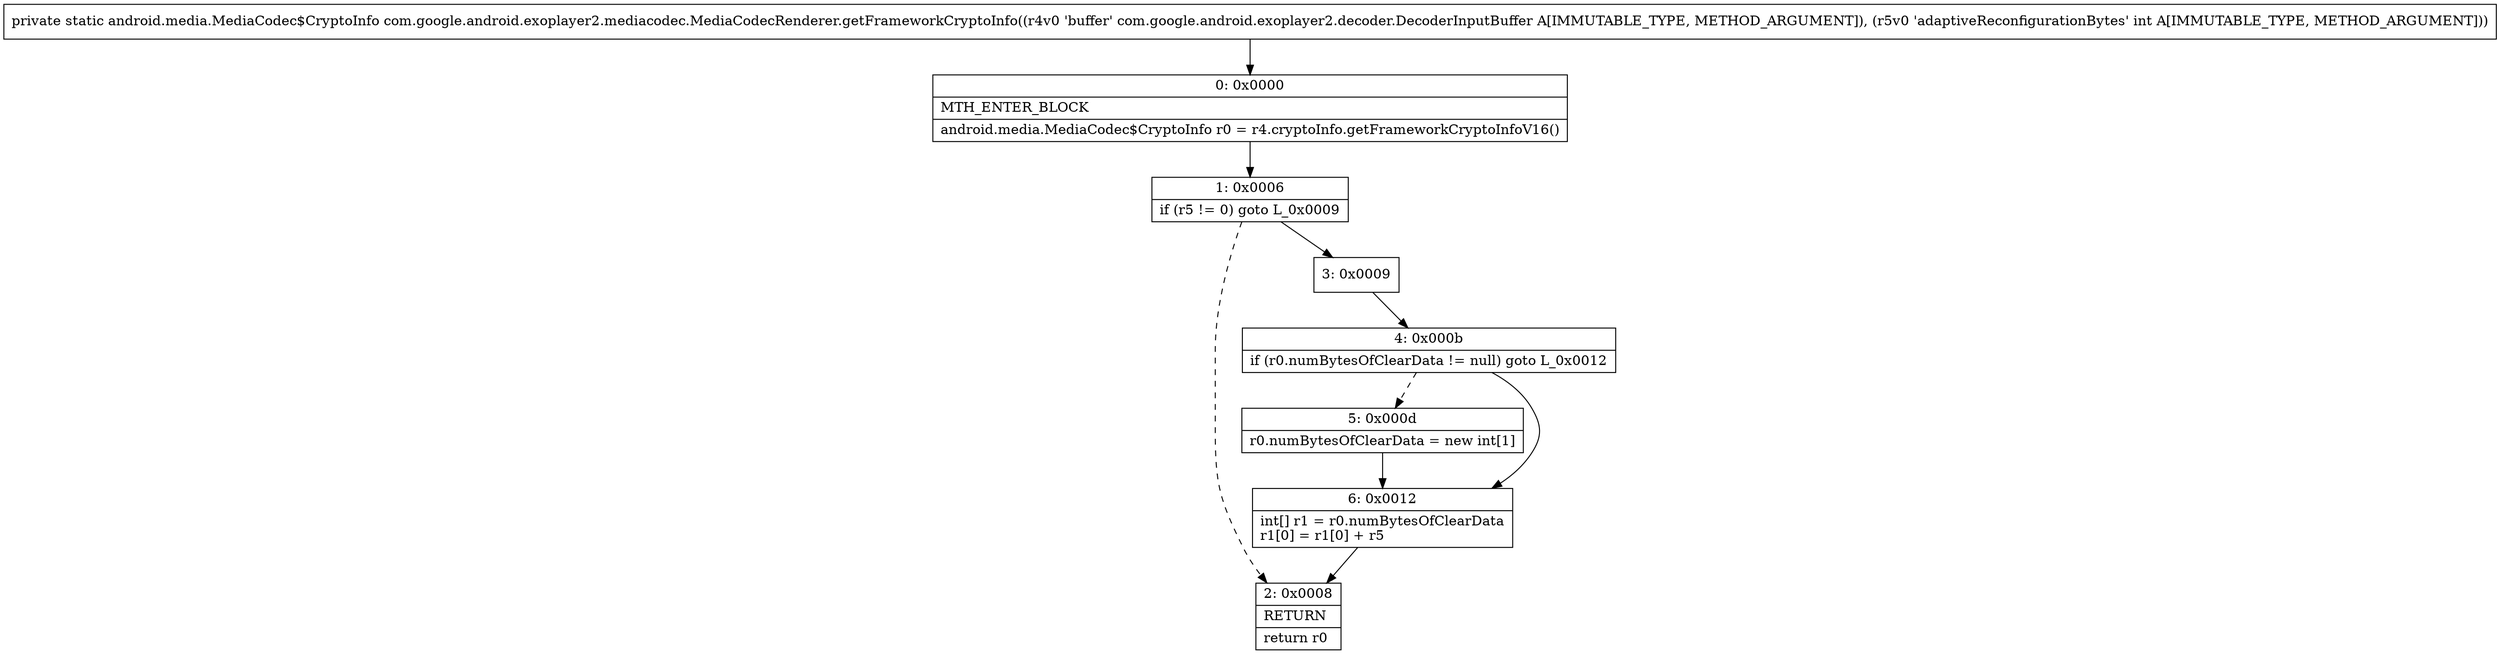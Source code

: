 digraph "CFG forcom.google.android.exoplayer2.mediacodec.MediaCodecRenderer.getFrameworkCryptoInfo(Lcom\/google\/android\/exoplayer2\/decoder\/DecoderInputBuffer;I)Landroid\/media\/MediaCodec$CryptoInfo;" {
Node_0 [shape=record,label="{0\:\ 0x0000|MTH_ENTER_BLOCK\l|android.media.MediaCodec$CryptoInfo r0 = r4.cryptoInfo.getFrameworkCryptoInfoV16()\l}"];
Node_1 [shape=record,label="{1\:\ 0x0006|if (r5 != 0) goto L_0x0009\l}"];
Node_2 [shape=record,label="{2\:\ 0x0008|RETURN\l|return r0\l}"];
Node_3 [shape=record,label="{3\:\ 0x0009}"];
Node_4 [shape=record,label="{4\:\ 0x000b|if (r0.numBytesOfClearData != null) goto L_0x0012\l}"];
Node_5 [shape=record,label="{5\:\ 0x000d|r0.numBytesOfClearData = new int[1]\l}"];
Node_6 [shape=record,label="{6\:\ 0x0012|int[] r1 = r0.numBytesOfClearData\lr1[0] = r1[0] + r5\l}"];
MethodNode[shape=record,label="{private static android.media.MediaCodec$CryptoInfo com.google.android.exoplayer2.mediacodec.MediaCodecRenderer.getFrameworkCryptoInfo((r4v0 'buffer' com.google.android.exoplayer2.decoder.DecoderInputBuffer A[IMMUTABLE_TYPE, METHOD_ARGUMENT]), (r5v0 'adaptiveReconfigurationBytes' int A[IMMUTABLE_TYPE, METHOD_ARGUMENT])) }"];
MethodNode -> Node_0;
Node_0 -> Node_1;
Node_1 -> Node_2[style=dashed];
Node_1 -> Node_3;
Node_3 -> Node_4;
Node_4 -> Node_5[style=dashed];
Node_4 -> Node_6;
Node_5 -> Node_6;
Node_6 -> Node_2;
}

